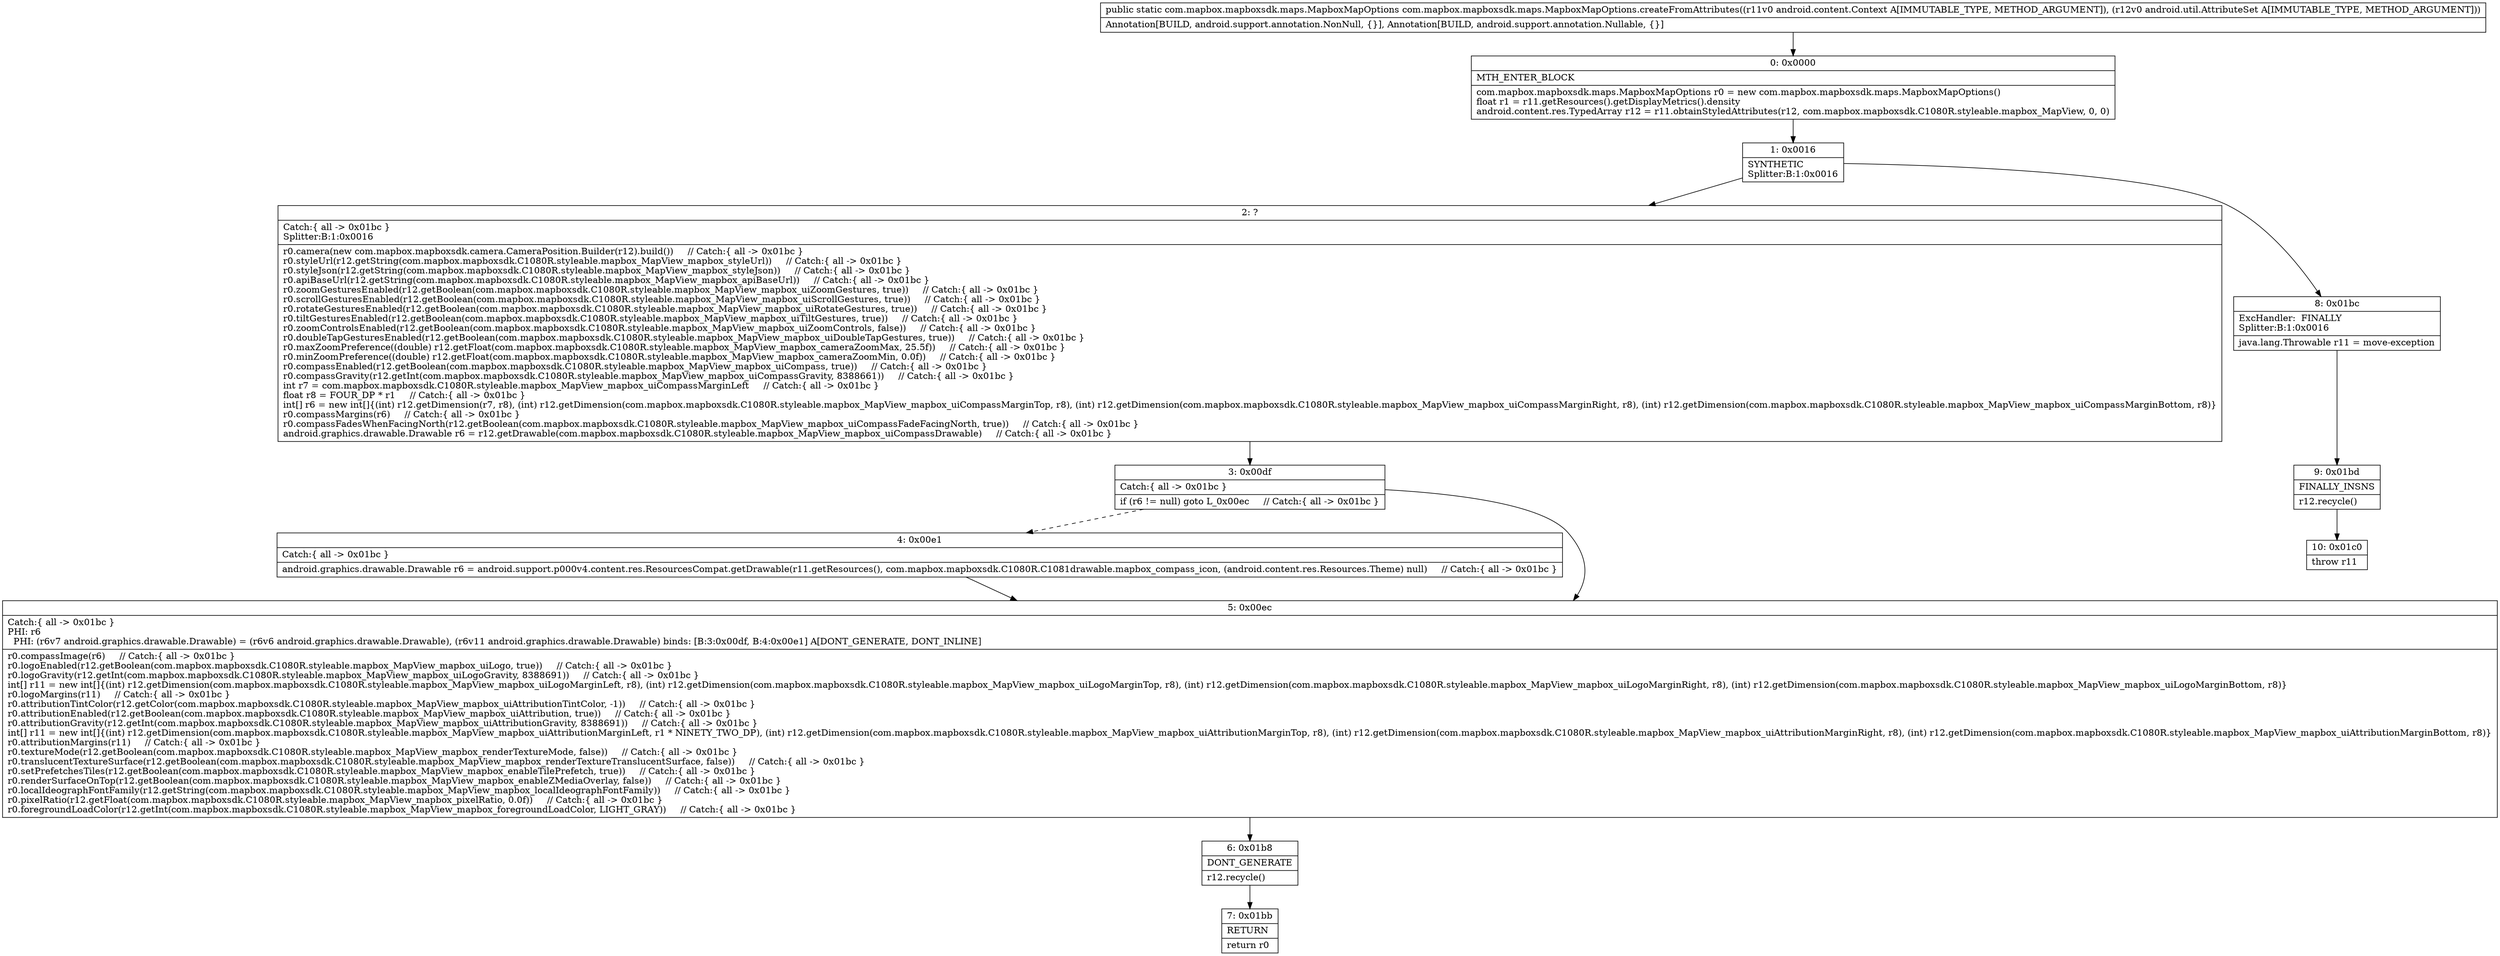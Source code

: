 digraph "CFG forcom.mapbox.mapboxsdk.maps.MapboxMapOptions.createFromAttributes(Landroid\/content\/Context;Landroid\/util\/AttributeSet;)Lcom\/mapbox\/mapboxsdk\/maps\/MapboxMapOptions;" {
Node_0 [shape=record,label="{0\:\ 0x0000|MTH_ENTER_BLOCK\l|com.mapbox.mapboxsdk.maps.MapboxMapOptions r0 = new com.mapbox.mapboxsdk.maps.MapboxMapOptions()\lfloat r1 = r11.getResources().getDisplayMetrics().density\landroid.content.res.TypedArray r12 = r11.obtainStyledAttributes(r12, com.mapbox.mapboxsdk.C1080R.styleable.mapbox_MapView, 0, 0)\l}"];
Node_1 [shape=record,label="{1\:\ 0x0016|SYNTHETIC\lSplitter:B:1:0x0016\l}"];
Node_2 [shape=record,label="{2\:\ ?|Catch:\{ all \-\> 0x01bc \}\lSplitter:B:1:0x0016\l|r0.camera(new com.mapbox.mapboxsdk.camera.CameraPosition.Builder(r12).build())     \/\/ Catch:\{ all \-\> 0x01bc \}\lr0.styleUrl(r12.getString(com.mapbox.mapboxsdk.C1080R.styleable.mapbox_MapView_mapbox_styleUrl))     \/\/ Catch:\{ all \-\> 0x01bc \}\lr0.styleJson(r12.getString(com.mapbox.mapboxsdk.C1080R.styleable.mapbox_MapView_mapbox_styleJson))     \/\/ Catch:\{ all \-\> 0x01bc \}\lr0.apiBaseUrl(r12.getString(com.mapbox.mapboxsdk.C1080R.styleable.mapbox_MapView_mapbox_apiBaseUrl))     \/\/ Catch:\{ all \-\> 0x01bc \}\lr0.zoomGesturesEnabled(r12.getBoolean(com.mapbox.mapboxsdk.C1080R.styleable.mapbox_MapView_mapbox_uiZoomGestures, true))     \/\/ Catch:\{ all \-\> 0x01bc \}\lr0.scrollGesturesEnabled(r12.getBoolean(com.mapbox.mapboxsdk.C1080R.styleable.mapbox_MapView_mapbox_uiScrollGestures, true))     \/\/ Catch:\{ all \-\> 0x01bc \}\lr0.rotateGesturesEnabled(r12.getBoolean(com.mapbox.mapboxsdk.C1080R.styleable.mapbox_MapView_mapbox_uiRotateGestures, true))     \/\/ Catch:\{ all \-\> 0x01bc \}\lr0.tiltGesturesEnabled(r12.getBoolean(com.mapbox.mapboxsdk.C1080R.styleable.mapbox_MapView_mapbox_uiTiltGestures, true))     \/\/ Catch:\{ all \-\> 0x01bc \}\lr0.zoomControlsEnabled(r12.getBoolean(com.mapbox.mapboxsdk.C1080R.styleable.mapbox_MapView_mapbox_uiZoomControls, false))     \/\/ Catch:\{ all \-\> 0x01bc \}\lr0.doubleTapGesturesEnabled(r12.getBoolean(com.mapbox.mapboxsdk.C1080R.styleable.mapbox_MapView_mapbox_uiDoubleTapGestures, true))     \/\/ Catch:\{ all \-\> 0x01bc \}\lr0.maxZoomPreference((double) r12.getFloat(com.mapbox.mapboxsdk.C1080R.styleable.mapbox_MapView_mapbox_cameraZoomMax, 25.5f))     \/\/ Catch:\{ all \-\> 0x01bc \}\lr0.minZoomPreference((double) r12.getFloat(com.mapbox.mapboxsdk.C1080R.styleable.mapbox_MapView_mapbox_cameraZoomMin, 0.0f))     \/\/ Catch:\{ all \-\> 0x01bc \}\lr0.compassEnabled(r12.getBoolean(com.mapbox.mapboxsdk.C1080R.styleable.mapbox_MapView_mapbox_uiCompass, true))     \/\/ Catch:\{ all \-\> 0x01bc \}\lr0.compassGravity(r12.getInt(com.mapbox.mapboxsdk.C1080R.styleable.mapbox_MapView_mapbox_uiCompassGravity, 8388661))     \/\/ Catch:\{ all \-\> 0x01bc \}\lint r7 = com.mapbox.mapboxsdk.C1080R.styleable.mapbox_MapView_mapbox_uiCompassMarginLeft     \/\/ Catch:\{ all \-\> 0x01bc \}\lfloat r8 = FOUR_DP * r1     \/\/ Catch:\{ all \-\> 0x01bc \}\lint[] r6 = new int[]\{(int) r12.getDimension(r7, r8), (int) r12.getDimension(com.mapbox.mapboxsdk.C1080R.styleable.mapbox_MapView_mapbox_uiCompassMarginTop, r8), (int) r12.getDimension(com.mapbox.mapboxsdk.C1080R.styleable.mapbox_MapView_mapbox_uiCompassMarginRight, r8), (int) r12.getDimension(com.mapbox.mapboxsdk.C1080R.styleable.mapbox_MapView_mapbox_uiCompassMarginBottom, r8)\}\lr0.compassMargins(r6)     \/\/ Catch:\{ all \-\> 0x01bc \}\lr0.compassFadesWhenFacingNorth(r12.getBoolean(com.mapbox.mapboxsdk.C1080R.styleable.mapbox_MapView_mapbox_uiCompassFadeFacingNorth, true))     \/\/ Catch:\{ all \-\> 0x01bc \}\landroid.graphics.drawable.Drawable r6 = r12.getDrawable(com.mapbox.mapboxsdk.C1080R.styleable.mapbox_MapView_mapbox_uiCompassDrawable)     \/\/ Catch:\{ all \-\> 0x01bc \}\l}"];
Node_3 [shape=record,label="{3\:\ 0x00df|Catch:\{ all \-\> 0x01bc \}\l|if (r6 != null) goto L_0x00ec     \/\/ Catch:\{ all \-\> 0x01bc \}\l}"];
Node_4 [shape=record,label="{4\:\ 0x00e1|Catch:\{ all \-\> 0x01bc \}\l|android.graphics.drawable.Drawable r6 = android.support.p000v4.content.res.ResourcesCompat.getDrawable(r11.getResources(), com.mapbox.mapboxsdk.C1080R.C1081drawable.mapbox_compass_icon, (android.content.res.Resources.Theme) null)     \/\/ Catch:\{ all \-\> 0x01bc \}\l}"];
Node_5 [shape=record,label="{5\:\ 0x00ec|Catch:\{ all \-\> 0x01bc \}\lPHI: r6 \l  PHI: (r6v7 android.graphics.drawable.Drawable) = (r6v6 android.graphics.drawable.Drawable), (r6v11 android.graphics.drawable.Drawable) binds: [B:3:0x00df, B:4:0x00e1] A[DONT_GENERATE, DONT_INLINE]\l|r0.compassImage(r6)     \/\/ Catch:\{ all \-\> 0x01bc \}\lr0.logoEnabled(r12.getBoolean(com.mapbox.mapboxsdk.C1080R.styleable.mapbox_MapView_mapbox_uiLogo, true))     \/\/ Catch:\{ all \-\> 0x01bc \}\lr0.logoGravity(r12.getInt(com.mapbox.mapboxsdk.C1080R.styleable.mapbox_MapView_mapbox_uiLogoGravity, 8388691))     \/\/ Catch:\{ all \-\> 0x01bc \}\lint[] r11 = new int[]\{(int) r12.getDimension(com.mapbox.mapboxsdk.C1080R.styleable.mapbox_MapView_mapbox_uiLogoMarginLeft, r8), (int) r12.getDimension(com.mapbox.mapboxsdk.C1080R.styleable.mapbox_MapView_mapbox_uiLogoMarginTop, r8), (int) r12.getDimension(com.mapbox.mapboxsdk.C1080R.styleable.mapbox_MapView_mapbox_uiLogoMarginRight, r8), (int) r12.getDimension(com.mapbox.mapboxsdk.C1080R.styleable.mapbox_MapView_mapbox_uiLogoMarginBottom, r8)\}\lr0.logoMargins(r11)     \/\/ Catch:\{ all \-\> 0x01bc \}\lr0.attributionTintColor(r12.getColor(com.mapbox.mapboxsdk.C1080R.styleable.mapbox_MapView_mapbox_uiAttributionTintColor, \-1))     \/\/ Catch:\{ all \-\> 0x01bc \}\lr0.attributionEnabled(r12.getBoolean(com.mapbox.mapboxsdk.C1080R.styleable.mapbox_MapView_mapbox_uiAttribution, true))     \/\/ Catch:\{ all \-\> 0x01bc \}\lr0.attributionGravity(r12.getInt(com.mapbox.mapboxsdk.C1080R.styleable.mapbox_MapView_mapbox_uiAttributionGravity, 8388691))     \/\/ Catch:\{ all \-\> 0x01bc \}\lint[] r11 = new int[]\{(int) r12.getDimension(com.mapbox.mapboxsdk.C1080R.styleable.mapbox_MapView_mapbox_uiAttributionMarginLeft, r1 * NINETY_TWO_DP), (int) r12.getDimension(com.mapbox.mapboxsdk.C1080R.styleable.mapbox_MapView_mapbox_uiAttributionMarginTop, r8), (int) r12.getDimension(com.mapbox.mapboxsdk.C1080R.styleable.mapbox_MapView_mapbox_uiAttributionMarginRight, r8), (int) r12.getDimension(com.mapbox.mapboxsdk.C1080R.styleable.mapbox_MapView_mapbox_uiAttributionMarginBottom, r8)\}\lr0.attributionMargins(r11)     \/\/ Catch:\{ all \-\> 0x01bc \}\lr0.textureMode(r12.getBoolean(com.mapbox.mapboxsdk.C1080R.styleable.mapbox_MapView_mapbox_renderTextureMode, false))     \/\/ Catch:\{ all \-\> 0x01bc \}\lr0.translucentTextureSurface(r12.getBoolean(com.mapbox.mapboxsdk.C1080R.styleable.mapbox_MapView_mapbox_renderTextureTranslucentSurface, false))     \/\/ Catch:\{ all \-\> 0x01bc \}\lr0.setPrefetchesTiles(r12.getBoolean(com.mapbox.mapboxsdk.C1080R.styleable.mapbox_MapView_mapbox_enableTilePrefetch, true))     \/\/ Catch:\{ all \-\> 0x01bc \}\lr0.renderSurfaceOnTop(r12.getBoolean(com.mapbox.mapboxsdk.C1080R.styleable.mapbox_MapView_mapbox_enableZMediaOverlay, false))     \/\/ Catch:\{ all \-\> 0x01bc \}\lr0.localIdeographFontFamily(r12.getString(com.mapbox.mapboxsdk.C1080R.styleable.mapbox_MapView_mapbox_localIdeographFontFamily))     \/\/ Catch:\{ all \-\> 0x01bc \}\lr0.pixelRatio(r12.getFloat(com.mapbox.mapboxsdk.C1080R.styleable.mapbox_MapView_mapbox_pixelRatio, 0.0f))     \/\/ Catch:\{ all \-\> 0x01bc \}\lr0.foregroundLoadColor(r12.getInt(com.mapbox.mapboxsdk.C1080R.styleable.mapbox_MapView_mapbox_foregroundLoadColor, LIGHT_GRAY))     \/\/ Catch:\{ all \-\> 0x01bc \}\l}"];
Node_6 [shape=record,label="{6\:\ 0x01b8|DONT_GENERATE\l|r12.recycle()\l}"];
Node_7 [shape=record,label="{7\:\ 0x01bb|RETURN\l|return r0\l}"];
Node_8 [shape=record,label="{8\:\ 0x01bc|ExcHandler:  FINALLY\lSplitter:B:1:0x0016\l|java.lang.Throwable r11 = move\-exception\l}"];
Node_9 [shape=record,label="{9\:\ 0x01bd|FINALLY_INSNS\l|r12.recycle()\l}"];
Node_10 [shape=record,label="{10\:\ 0x01c0|throw r11\l}"];
MethodNode[shape=record,label="{public static com.mapbox.mapboxsdk.maps.MapboxMapOptions com.mapbox.mapboxsdk.maps.MapboxMapOptions.createFromAttributes((r11v0 android.content.Context A[IMMUTABLE_TYPE, METHOD_ARGUMENT]), (r12v0 android.util.AttributeSet A[IMMUTABLE_TYPE, METHOD_ARGUMENT]))  | Annotation[BUILD, android.support.annotation.NonNull, \{\}], Annotation[BUILD, android.support.annotation.Nullable, \{\}]\l}"];
MethodNode -> Node_0;
Node_0 -> Node_1;
Node_1 -> Node_2;
Node_1 -> Node_8;
Node_2 -> Node_3;
Node_3 -> Node_4[style=dashed];
Node_3 -> Node_5;
Node_4 -> Node_5;
Node_5 -> Node_6;
Node_6 -> Node_7;
Node_8 -> Node_9;
Node_9 -> Node_10;
}

